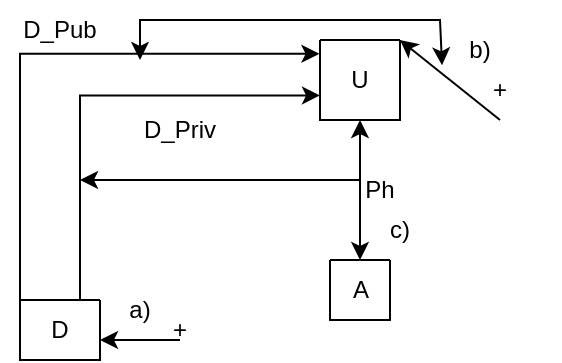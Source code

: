 <mxfile version="24.8.9">
  <diagram name="Strona-1" id="4eyENzRyiP7DWmYaLQvp">
    <mxGraphModel dx="985" dy="377" grid="1" gridSize="10" guides="1" tooltips="1" connect="1" arrows="1" fold="1" page="1" pageScale="1" pageWidth="827" pageHeight="1169" math="0" shadow="0">
      <root>
        <mxCell id="0" />
        <mxCell id="1" parent="0" />
        <mxCell id="3FCf1-NIdLy8yi_nGczX-3" value="" style="swimlane;startSize=0;" vertex="1" parent="1">
          <mxGeometry x="425" y="320" width="30" height="30" as="geometry" />
        </mxCell>
        <mxCell id="3FCf1-NIdLy8yi_nGczX-4" value="" style="swimlane;startSize=0;" vertex="1" parent="1">
          <mxGeometry x="420" y="210" width="40" height="40" as="geometry" />
        </mxCell>
        <mxCell id="3FCf1-NIdLy8yi_nGczX-15" value="U" style="text;html=1;align=center;verticalAlign=middle;whiteSpace=wrap;rounded=0;" vertex="1" parent="3FCf1-NIdLy8yi_nGczX-4">
          <mxGeometry x="-10" y="5" width="60" height="30" as="geometry" />
        </mxCell>
        <mxCell id="3FCf1-NIdLy8yi_nGczX-5" value="" style="swimlane;startSize=0;" vertex="1" parent="1">
          <mxGeometry x="270" y="340" width="40" height="30" as="geometry">
            <mxRectangle x="260" y="330" width="50" height="40" as="alternateBounds" />
          </mxGeometry>
        </mxCell>
        <mxCell id="3FCf1-NIdLy8yi_nGczX-16" value="D" style="text;html=1;align=center;verticalAlign=middle;whiteSpace=wrap;rounded=0;" vertex="1" parent="3FCf1-NIdLy8yi_nGczX-5">
          <mxGeometry x="-10" width="60" height="30" as="geometry" />
        </mxCell>
        <mxCell id="3FCf1-NIdLy8yi_nGczX-7" style="edgeStyle=orthogonalEdgeStyle;rounded=0;orthogonalLoop=1;jettySize=auto;html=1;exitX=0.75;exitY=0;exitDx=0;exitDy=0;entryX=0;entryY=0.693;entryDx=0;entryDy=0;entryPerimeter=0;" edge="1" parent="1" source="3FCf1-NIdLy8yi_nGczX-5" target="3FCf1-NIdLy8yi_nGczX-4">
          <mxGeometry relative="1" as="geometry" />
        </mxCell>
        <mxCell id="3FCf1-NIdLy8yi_nGczX-8" style="edgeStyle=orthogonalEdgeStyle;rounded=0;orthogonalLoop=1;jettySize=auto;html=1;exitX=0;exitY=0;exitDx=0;exitDy=0;entryX=-0.007;entryY=0.173;entryDx=0;entryDy=0;entryPerimeter=0;" edge="1" parent="1" source="3FCf1-NIdLy8yi_nGczX-5" target="3FCf1-NIdLy8yi_nGczX-4">
          <mxGeometry relative="1" as="geometry" />
        </mxCell>
        <mxCell id="3FCf1-NIdLy8yi_nGczX-13" value="" style="endArrow=classic;startArrow=classic;html=1;rounded=0;exitX=0.5;exitY=0;exitDx=0;exitDy=0;entryX=0.5;entryY=1;entryDx=0;entryDy=0;" edge="1" parent="1" source="3FCf1-NIdLy8yi_nGczX-3" target="3FCf1-NIdLy8yi_nGczX-4">
          <mxGeometry width="50" height="50" relative="1" as="geometry">
            <mxPoint x="510" y="290" as="sourcePoint" />
            <mxPoint x="560" y="240" as="targetPoint" />
            <Array as="points" />
          </mxGeometry>
        </mxCell>
        <mxCell id="3FCf1-NIdLy8yi_nGczX-14" value="" style="endArrow=classic;html=1;rounded=0;" edge="1" parent="1">
          <mxGeometry width="50" height="50" relative="1" as="geometry">
            <mxPoint x="440" y="280" as="sourcePoint" />
            <mxPoint x="300" y="280" as="targetPoint" />
          </mxGeometry>
        </mxCell>
        <mxCell id="3FCf1-NIdLy8yi_nGczX-18" value="Ph" style="text;html=1;align=center;verticalAlign=middle;whiteSpace=wrap;rounded=0;" vertex="1" parent="1">
          <mxGeometry x="420" y="270" width="60" height="30" as="geometry" />
        </mxCell>
        <mxCell id="3FCf1-NIdLy8yi_nGczX-19" value="" style="endArrow=classic;html=1;rounded=0;" edge="1" parent="1">
          <mxGeometry width="50" height="50" relative="1" as="geometry">
            <mxPoint x="510" y="250" as="sourcePoint" />
            <mxPoint x="460" y="210" as="targetPoint" />
          </mxGeometry>
        </mxCell>
        <mxCell id="3FCf1-NIdLy8yi_nGczX-20" value="" style="endArrow=classic;html=1;rounded=0;" edge="1" parent="1">
          <mxGeometry width="50" height="50" relative="1" as="geometry">
            <mxPoint x="350" y="360" as="sourcePoint" />
            <mxPoint x="310" y="360" as="targetPoint" />
          </mxGeometry>
        </mxCell>
        <mxCell id="3FCf1-NIdLy8yi_nGczX-21" value="+" style="text;html=1;align=center;verticalAlign=middle;whiteSpace=wrap;rounded=0;" vertex="1" parent="1">
          <mxGeometry x="480" y="220" width="60" height="30" as="geometry" />
        </mxCell>
        <mxCell id="3FCf1-NIdLy8yi_nGczX-22" value="D_Pub" style="text;html=1;align=center;verticalAlign=middle;whiteSpace=wrap;rounded=0;" vertex="1" parent="1">
          <mxGeometry x="260" y="190" width="60" height="30" as="geometry" />
        </mxCell>
        <mxCell id="3FCf1-NIdLy8yi_nGczX-23" value="D_Priv" style="text;html=1;align=center;verticalAlign=middle;whiteSpace=wrap;rounded=0;" vertex="1" parent="1">
          <mxGeometry x="320" y="240" width="60" height="30" as="geometry" />
        </mxCell>
        <mxCell id="3FCf1-NIdLy8yi_nGczX-24" value="+" style="text;html=1;align=center;verticalAlign=middle;whiteSpace=wrap;rounded=0;" vertex="1" parent="1">
          <mxGeometry x="320" y="340" width="60" height="30" as="geometry" />
        </mxCell>
        <mxCell id="3FCf1-NIdLy8yi_nGczX-25" value="" style="endArrow=classic;startArrow=classic;html=1;rounded=0;entryX=0.017;entryY=0.089;entryDx=0;entryDy=0;entryPerimeter=0;" edge="1" parent="1" target="3FCf1-NIdLy8yi_nGczX-21">
          <mxGeometry width="50" height="50" relative="1" as="geometry">
            <mxPoint x="330" y="220" as="sourcePoint" />
            <mxPoint x="530" y="200" as="targetPoint" />
            <Array as="points">
              <mxPoint x="330" y="200" />
              <mxPoint x="480" y="200" />
            </Array>
          </mxGeometry>
        </mxCell>
        <mxCell id="3FCf1-NIdLy8yi_nGczX-17" value="A" style="text;html=1;align=center;verticalAlign=middle;whiteSpace=wrap;rounded=0;" vertex="1" parent="1">
          <mxGeometry x="412.5" y="320" width="55" height="30" as="geometry" />
        </mxCell>
        <mxCell id="3FCf1-NIdLy8yi_nGczX-26" value="a)" style="text;html=1;align=center;verticalAlign=middle;whiteSpace=wrap;rounded=0;" vertex="1" parent="1">
          <mxGeometry x="300" y="330" width="60" height="30" as="geometry" />
        </mxCell>
        <mxCell id="3FCf1-NIdLy8yi_nGczX-27" value="b)" style="text;html=1;align=center;verticalAlign=middle;whiteSpace=wrap;rounded=0;" vertex="1" parent="1">
          <mxGeometry x="470" y="200" width="60" height="30" as="geometry" />
        </mxCell>
        <mxCell id="3FCf1-NIdLy8yi_nGczX-28" value="c)" style="text;html=1;align=center;verticalAlign=middle;whiteSpace=wrap;rounded=0;" vertex="1" parent="1">
          <mxGeometry x="430" y="290" width="60" height="30" as="geometry" />
        </mxCell>
      </root>
    </mxGraphModel>
  </diagram>
</mxfile>
